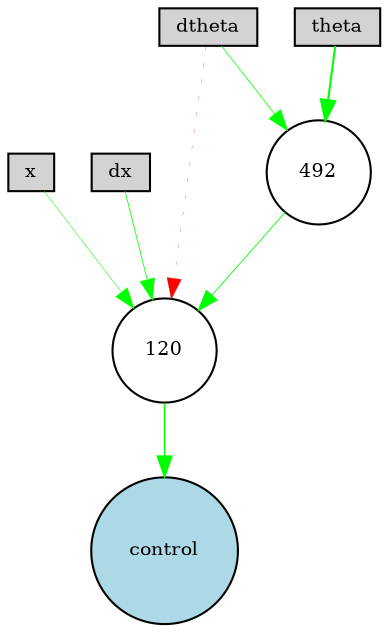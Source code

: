 digraph {
	node [fontsize=9 height=0.2 shape=circle width=0.2]
	x [fillcolor=lightgray shape=box style=filled]
	dx [fillcolor=lightgray shape=box style=filled]
	theta [fillcolor=lightgray shape=box style=filled]
	dtheta [fillcolor=lightgray shape=box style=filled]
	control [fillcolor=lightblue style=filled]
	120 [fillcolor=white style=filled]
	492 [fillcolor=white style=filled]
	dtheta -> 120 [color=red penwidth=0.12240248148808258 style=dotted]
	120 -> control [color=green penwidth=0.7116546684830001 style=solid]
	x -> 120 [color=green penwidth=0.2535057517298861 style=solid]
	dx -> 120 [color=green penwidth=0.3632057701957695 style=solid]
	dtheta -> 492 [color=green penwidth=0.35750629966161207 style=solid]
	492 -> 120 [color=green penwidth=0.4144506222021679 style=solid]
	theta -> 492 [color=green penwidth=0.9930993597949437 style=solid]
}
